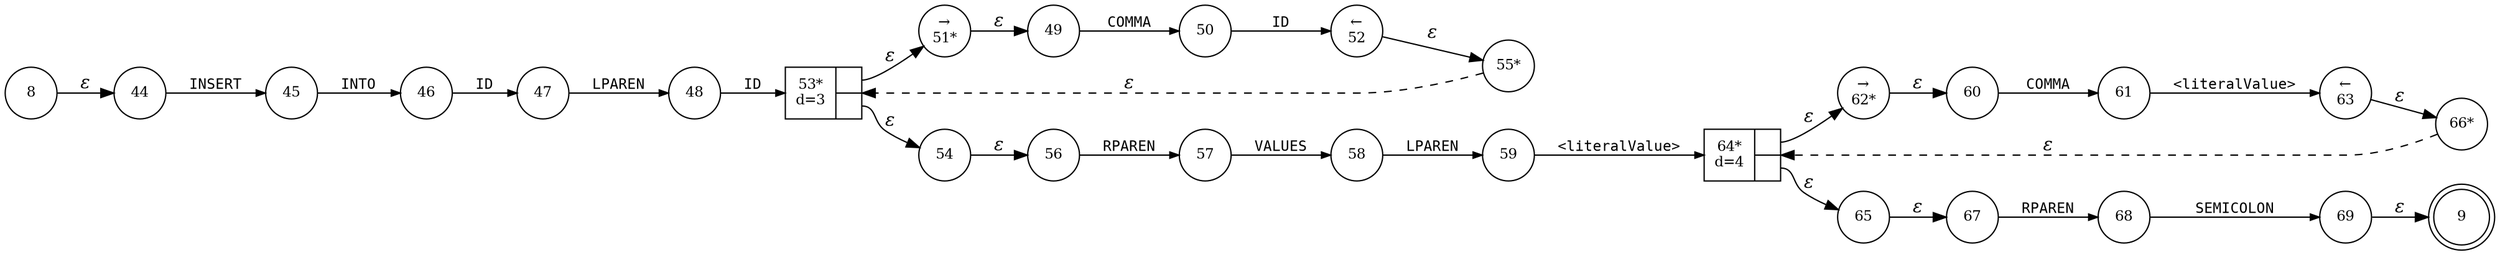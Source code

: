 digraph ATN {
rankdir=LR;
s9[fontsize=11, label="9", shape=doublecircle, fixedsize=true, width=.6];
s64[fontsize=11,label="{64*\nd=4|{<p0>|<p1>}}", shape=record, fixedsize=false, peripheries=1];
s65[fontsize=11,label="65", shape=circle, fixedsize=true, width=.55, peripheries=1];
s66[fontsize=11,label="66*", shape=circle, fixedsize=true, width=.55, peripheries=1];
s67[fontsize=11,label="67", shape=circle, fixedsize=true, width=.55, peripheries=1];
s68[fontsize=11,label="68", shape=circle, fixedsize=true, width=.55, peripheries=1];
s69[fontsize=11,label="69", shape=circle, fixedsize=true, width=.55, peripheries=1];
s8[fontsize=11,label="8", shape=circle, fixedsize=true, width=.55, peripheries=1];
s44[fontsize=11,label="44", shape=circle, fixedsize=true, width=.55, peripheries=1];
s45[fontsize=11,label="45", shape=circle, fixedsize=true, width=.55, peripheries=1];
s46[fontsize=11,label="46", shape=circle, fixedsize=true, width=.55, peripheries=1];
s47[fontsize=11,label="47", shape=circle, fixedsize=true, width=.55, peripheries=1];
s48[fontsize=11,label="48", shape=circle, fixedsize=true, width=.55, peripheries=1];
s49[fontsize=11,label="49", shape=circle, fixedsize=true, width=.55, peripheries=1];
s50[fontsize=11,label="50", shape=circle, fixedsize=true, width=.55, peripheries=1];
s51[fontsize=11,label="&rarr;\n51*", shape=circle, fixedsize=true, width=.55, peripheries=1];
s52[fontsize=11,label="&larr;\n52", shape=circle, fixedsize=true, width=.55, peripheries=1];
s53[fontsize=11,label="{53*\nd=3|{<p0>|<p1>}}", shape=record, fixedsize=false, peripheries=1];
s54[fontsize=11,label="54", shape=circle, fixedsize=true, width=.55, peripheries=1];
s55[fontsize=11,label="55*", shape=circle, fixedsize=true, width=.55, peripheries=1];
s56[fontsize=11,label="56", shape=circle, fixedsize=true, width=.55, peripheries=1];
s57[fontsize=11,label="57", shape=circle, fixedsize=true, width=.55, peripheries=1];
s58[fontsize=11,label="58", shape=circle, fixedsize=true, width=.55, peripheries=1];
s59[fontsize=11,label="59", shape=circle, fixedsize=true, width=.55, peripheries=1];
s60[fontsize=11,label="60", shape=circle, fixedsize=true, width=.55, peripheries=1];
s61[fontsize=11,label="61", shape=circle, fixedsize=true, width=.55, peripheries=1];
s62[fontsize=11,label="&rarr;\n62*", shape=circle, fixedsize=true, width=.55, peripheries=1];
s63[fontsize=11,label="&larr;\n63", shape=circle, fixedsize=true, width=.55, peripheries=1];
s8 -> s44 [fontname="Times-Italic", label="&epsilon;"];
s44 -> s45 [fontsize=11, fontname="Courier", arrowsize=.7, label = "INSERT", arrowhead = normal];
s45 -> s46 [fontsize=11, fontname="Courier", arrowsize=.7, label = "INTO", arrowhead = normal];
s46 -> s47 [fontsize=11, fontname="Courier", arrowsize=.7, label = "ID", arrowhead = normal];
s47 -> s48 [fontsize=11, fontname="Courier", arrowsize=.7, label = "LPAREN", arrowhead = normal];
s48 -> s53 [fontsize=11, fontname="Courier", arrowsize=.7, label = "ID", arrowhead = normal];
s53:p0 -> s51 [fontname="Times-Italic", label="&epsilon;"];
s53:p1 -> s54 [fontname="Times-Italic", label="&epsilon;"];
s51 -> s49 [fontname="Times-Italic", label="&epsilon;"];
s54 -> s56 [fontname="Times-Italic", label="&epsilon;"];
s49 -> s50 [fontsize=11, fontname="Courier", arrowsize=.7, label = "COMMA", arrowhead = normal];
s56 -> s57 [fontsize=11, fontname="Courier", arrowsize=.7, label = "RPAREN", arrowhead = normal];
s50 -> s52 [fontsize=11, fontname="Courier", arrowsize=.7, label = "ID", arrowhead = normal];
s57 -> s58 [fontsize=11, fontname="Courier", arrowsize=.7, label = "VALUES", arrowhead = normal];
s52 -> s55 [fontname="Times-Italic", label="&epsilon;"];
s58 -> s59 [fontsize=11, fontname="Courier", arrowsize=.7, label = "LPAREN", arrowhead = normal];
s55 -> s53 [fontname="Times-Italic", label="&epsilon;", style="dashed"];
s59 -> s64 [fontsize=11, fontname="Courier", arrowsize=.7, label = "<literalValue>", arrowhead = normal];
s64:p0 -> s62 [fontname="Times-Italic", label="&epsilon;"];
s64:p1 -> s65 [fontname="Times-Italic", label="&epsilon;"];
s62 -> s60 [fontname="Times-Italic", label="&epsilon;"];
s65 -> s67 [fontname="Times-Italic", label="&epsilon;"];
s60 -> s61 [fontsize=11, fontname="Courier", arrowsize=.7, label = "COMMA", arrowhead = normal];
s67 -> s68 [fontsize=11, fontname="Courier", arrowsize=.7, label = "RPAREN", arrowhead = normal];
s61 -> s63 [fontsize=11, fontname="Courier", arrowsize=.7, label = "<literalValue>", arrowhead = normal];
s68 -> s69 [fontsize=11, fontname="Courier", arrowsize=.7, label = "SEMICOLON", arrowhead = normal];
s63 -> s66 [fontname="Times-Italic", label="&epsilon;"];
s69 -> s9 [fontname="Times-Italic", label="&epsilon;"];
s66 -> s64 [fontname="Times-Italic", label="&epsilon;", style="dashed"];
}